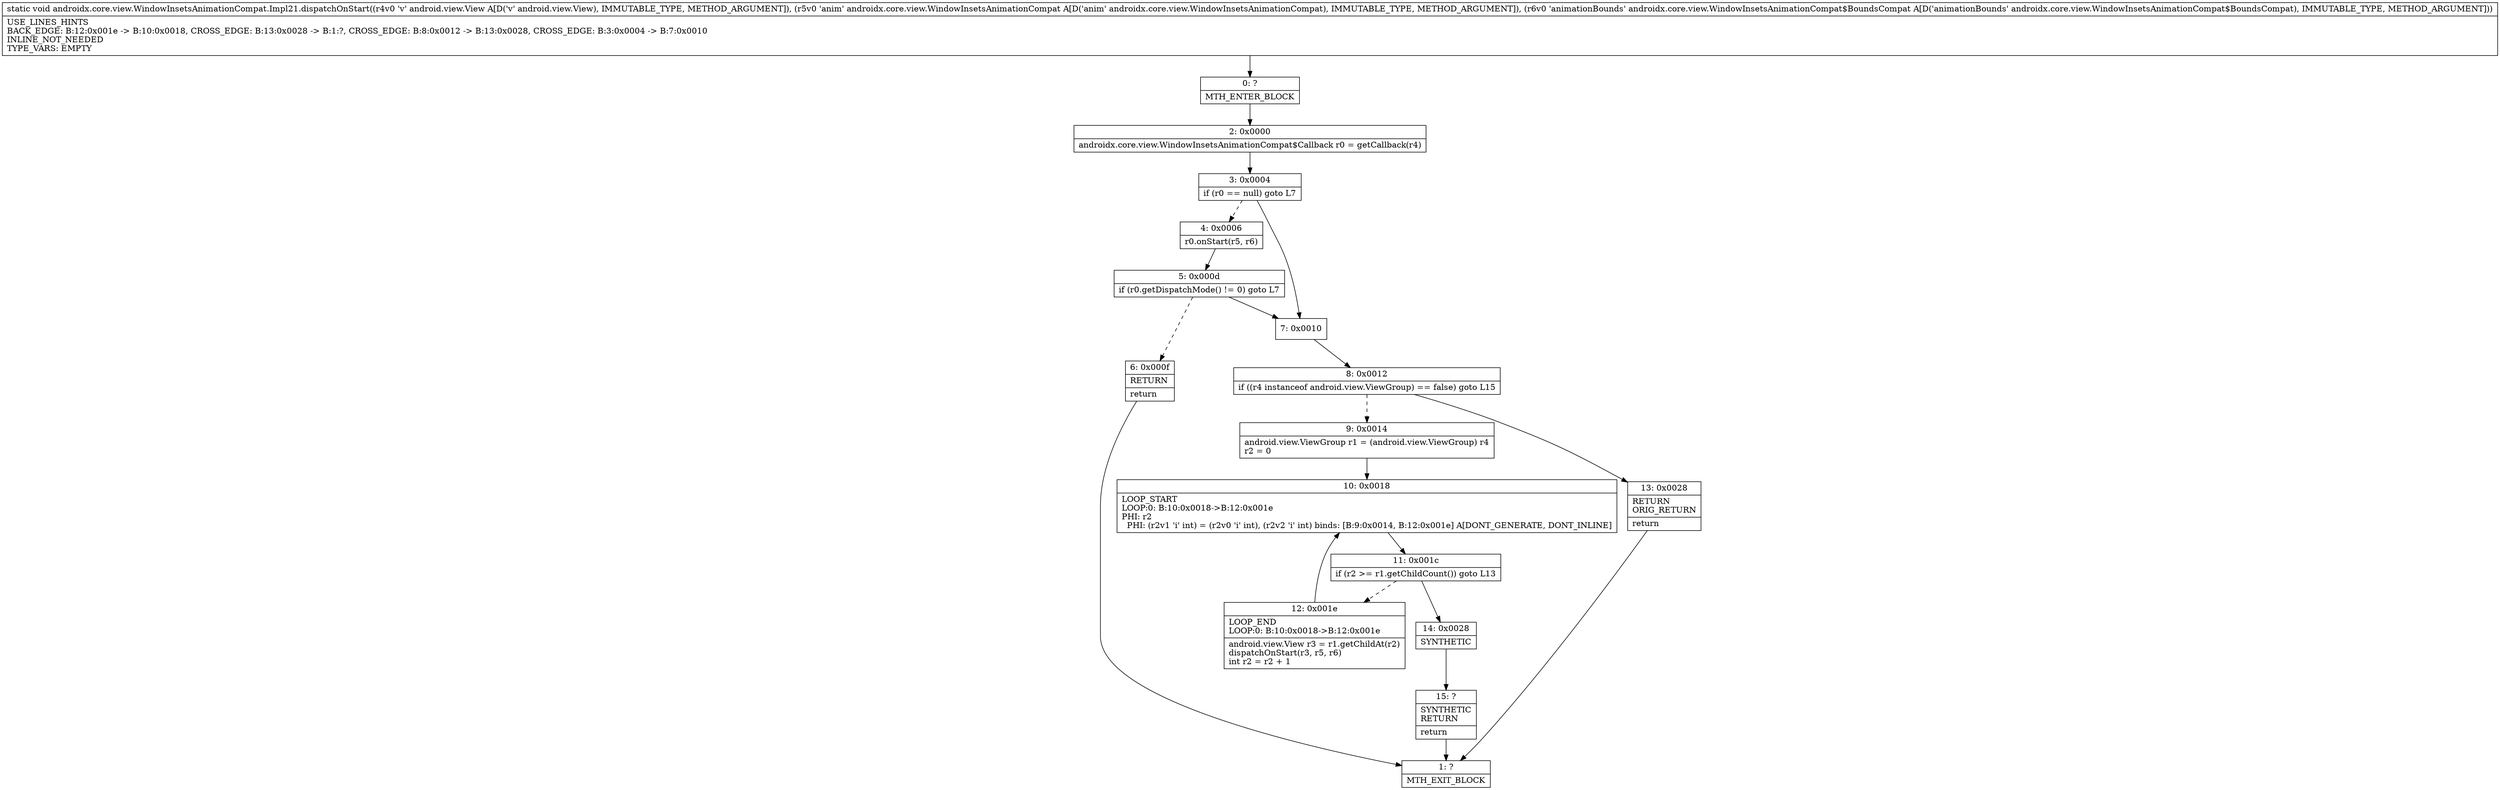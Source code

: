 digraph "CFG forandroidx.core.view.WindowInsetsAnimationCompat.Impl21.dispatchOnStart(Landroid\/view\/View;Landroidx\/core\/view\/WindowInsetsAnimationCompat;Landroidx\/core\/view\/WindowInsetsAnimationCompat$BoundsCompat;)V" {
Node_0 [shape=record,label="{0\:\ ?|MTH_ENTER_BLOCK\l}"];
Node_2 [shape=record,label="{2\:\ 0x0000|androidx.core.view.WindowInsetsAnimationCompat$Callback r0 = getCallback(r4)\l}"];
Node_3 [shape=record,label="{3\:\ 0x0004|if (r0 == null) goto L7\l}"];
Node_4 [shape=record,label="{4\:\ 0x0006|r0.onStart(r5, r6)\l}"];
Node_5 [shape=record,label="{5\:\ 0x000d|if (r0.getDispatchMode() != 0) goto L7\l}"];
Node_6 [shape=record,label="{6\:\ 0x000f|RETURN\l|return\l}"];
Node_1 [shape=record,label="{1\:\ ?|MTH_EXIT_BLOCK\l}"];
Node_7 [shape=record,label="{7\:\ 0x0010}"];
Node_8 [shape=record,label="{8\:\ 0x0012|if ((r4 instanceof android.view.ViewGroup) == false) goto L15\l}"];
Node_9 [shape=record,label="{9\:\ 0x0014|android.view.ViewGroup r1 = (android.view.ViewGroup) r4\lr2 = 0\l}"];
Node_10 [shape=record,label="{10\:\ 0x0018|LOOP_START\lLOOP:0: B:10:0x0018\-\>B:12:0x001e\lPHI: r2 \l  PHI: (r2v1 'i' int) = (r2v0 'i' int), (r2v2 'i' int) binds: [B:9:0x0014, B:12:0x001e] A[DONT_GENERATE, DONT_INLINE]\l}"];
Node_11 [shape=record,label="{11\:\ 0x001c|if (r2 \>= r1.getChildCount()) goto L13\l}"];
Node_12 [shape=record,label="{12\:\ 0x001e|LOOP_END\lLOOP:0: B:10:0x0018\-\>B:12:0x001e\l|android.view.View r3 = r1.getChildAt(r2)\ldispatchOnStart(r3, r5, r6)\lint r2 = r2 + 1\l}"];
Node_14 [shape=record,label="{14\:\ 0x0028|SYNTHETIC\l}"];
Node_15 [shape=record,label="{15\:\ ?|SYNTHETIC\lRETURN\l|return\l}"];
Node_13 [shape=record,label="{13\:\ 0x0028|RETURN\lORIG_RETURN\l|return\l}"];
MethodNode[shape=record,label="{static void androidx.core.view.WindowInsetsAnimationCompat.Impl21.dispatchOnStart((r4v0 'v' android.view.View A[D('v' android.view.View), IMMUTABLE_TYPE, METHOD_ARGUMENT]), (r5v0 'anim' androidx.core.view.WindowInsetsAnimationCompat A[D('anim' androidx.core.view.WindowInsetsAnimationCompat), IMMUTABLE_TYPE, METHOD_ARGUMENT]), (r6v0 'animationBounds' androidx.core.view.WindowInsetsAnimationCompat$BoundsCompat A[D('animationBounds' androidx.core.view.WindowInsetsAnimationCompat$BoundsCompat), IMMUTABLE_TYPE, METHOD_ARGUMENT]))  | USE_LINES_HINTS\lBACK_EDGE: B:12:0x001e \-\> B:10:0x0018, CROSS_EDGE: B:13:0x0028 \-\> B:1:?, CROSS_EDGE: B:8:0x0012 \-\> B:13:0x0028, CROSS_EDGE: B:3:0x0004 \-\> B:7:0x0010\lINLINE_NOT_NEEDED\lTYPE_VARS: EMPTY\l}"];
MethodNode -> Node_0;Node_0 -> Node_2;
Node_2 -> Node_3;
Node_3 -> Node_4[style=dashed];
Node_3 -> Node_7;
Node_4 -> Node_5;
Node_5 -> Node_6[style=dashed];
Node_5 -> Node_7;
Node_6 -> Node_1;
Node_7 -> Node_8;
Node_8 -> Node_9[style=dashed];
Node_8 -> Node_13;
Node_9 -> Node_10;
Node_10 -> Node_11;
Node_11 -> Node_12[style=dashed];
Node_11 -> Node_14;
Node_12 -> Node_10;
Node_14 -> Node_15;
Node_15 -> Node_1;
Node_13 -> Node_1;
}

